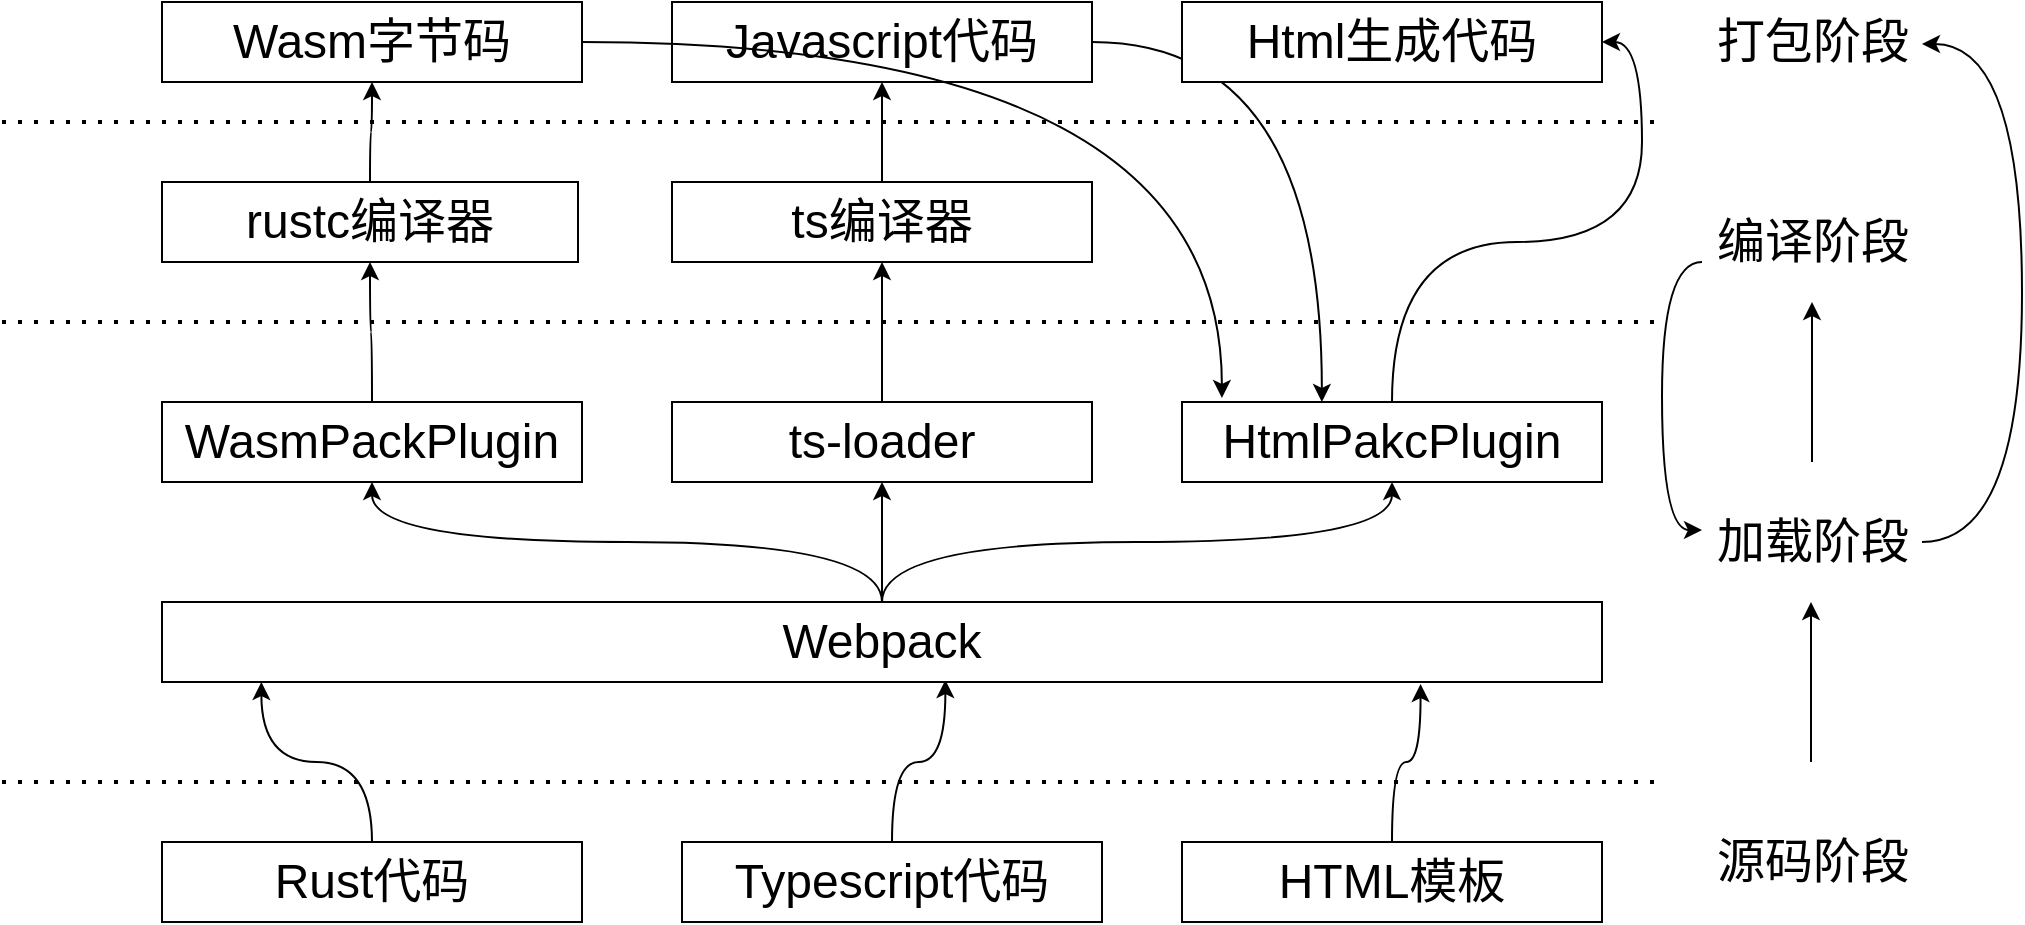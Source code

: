 <mxfile version="14.4.3" type="github">
  <diagram id="aUgEeTDkEXUp3sa-YZVu" name="Page-1">
    <mxGraphModel dx="1186" dy="707" grid="1" gridSize="10" guides="1" tooltips="1" connect="1" arrows="1" fold="1" page="1" pageScale="1" pageWidth="827" pageHeight="1169" math="0" shadow="0">
      <root>
        <mxCell id="0" />
        <mxCell id="1" parent="0" />
        <mxCell id="HjlAa8iH-TzIz_dnbYaD-38" style="edgeStyle=orthogonalEdgeStyle;curved=1;rounded=0;orthogonalLoop=1;jettySize=auto;html=1;entryX=0.069;entryY=1;entryDx=0;entryDy=0;entryPerimeter=0;" edge="1" parent="1" source="HjlAa8iH-TzIz_dnbYaD-1" target="HjlAa8iH-TzIz_dnbYaD-5">
          <mxGeometry relative="1" as="geometry" />
        </mxCell>
        <mxCell id="HjlAa8iH-TzIz_dnbYaD-1" value="&lt;font style=&quot;font-size: 24px&quot;&gt;Rust代码&lt;/font&gt;" style="rounded=0;whiteSpace=wrap;html=1;" vertex="1" parent="1">
          <mxGeometry x="150" y="550" width="210" height="40" as="geometry" />
        </mxCell>
        <mxCell id="HjlAa8iH-TzIz_dnbYaD-39" style="edgeStyle=orthogonalEdgeStyle;curved=1;rounded=0;orthogonalLoop=1;jettySize=auto;html=1;entryX=0.544;entryY=0.975;entryDx=0;entryDy=0;entryPerimeter=0;" edge="1" parent="1" source="HjlAa8iH-TzIz_dnbYaD-3" target="HjlAa8iH-TzIz_dnbYaD-5">
          <mxGeometry relative="1" as="geometry" />
        </mxCell>
        <mxCell id="HjlAa8iH-TzIz_dnbYaD-3" value="&lt;font style=&quot;font-size: 24px&quot;&gt;Typescript代码&lt;/font&gt;" style="rounded=0;whiteSpace=wrap;html=1;" vertex="1" parent="1">
          <mxGeometry x="410" y="550" width="210" height="40" as="geometry" />
        </mxCell>
        <mxCell id="HjlAa8iH-TzIz_dnbYaD-41" style="edgeStyle=orthogonalEdgeStyle;curved=1;rounded=0;orthogonalLoop=1;jettySize=auto;html=1;entryX=0.5;entryY=1;entryDx=0;entryDy=0;" edge="1" parent="1" source="HjlAa8iH-TzIz_dnbYaD-5" target="HjlAa8iH-TzIz_dnbYaD-26">
          <mxGeometry relative="1" as="geometry" />
        </mxCell>
        <mxCell id="HjlAa8iH-TzIz_dnbYaD-42" style="edgeStyle=orthogonalEdgeStyle;curved=1;rounded=0;orthogonalLoop=1;jettySize=auto;html=1;entryX=0.5;entryY=1;entryDx=0;entryDy=0;" edge="1" parent="1" source="HjlAa8iH-TzIz_dnbYaD-5" target="HjlAa8iH-TzIz_dnbYaD-27">
          <mxGeometry relative="1" as="geometry" />
        </mxCell>
        <mxCell id="HjlAa8iH-TzIz_dnbYaD-43" style="edgeStyle=orthogonalEdgeStyle;curved=1;rounded=0;orthogonalLoop=1;jettySize=auto;html=1;" edge="1" parent="1" source="HjlAa8iH-TzIz_dnbYaD-5" target="HjlAa8iH-TzIz_dnbYaD-29">
          <mxGeometry relative="1" as="geometry" />
        </mxCell>
        <mxCell id="HjlAa8iH-TzIz_dnbYaD-5" value="&lt;font style=&quot;font-size: 24px&quot;&gt;Webpack&lt;/font&gt;" style="rounded=0;whiteSpace=wrap;html=1;" vertex="1" parent="1">
          <mxGeometry x="150" y="430" width="720" height="40" as="geometry" />
        </mxCell>
        <mxCell id="HjlAa8iH-TzIz_dnbYaD-46" style="edgeStyle=orthogonalEdgeStyle;curved=1;rounded=0;orthogonalLoop=1;jettySize=auto;html=1;entryX=0.5;entryY=1;entryDx=0;entryDy=0;" edge="1" parent="1" source="HjlAa8iH-TzIz_dnbYaD-14" target="HjlAa8iH-TzIz_dnbYaD-33">
          <mxGeometry relative="1" as="geometry" />
        </mxCell>
        <mxCell id="HjlAa8iH-TzIz_dnbYaD-14" value="&lt;span style=&quot;font-size: 24px&quot;&gt;rustc编译器&lt;/span&gt;" style="rounded=0;whiteSpace=wrap;html=1;" vertex="1" parent="1">
          <mxGeometry x="150" y="220" width="208" height="40" as="geometry" />
        </mxCell>
        <mxCell id="HjlAa8iH-TzIz_dnbYaD-45" style="edgeStyle=orthogonalEdgeStyle;curved=1;rounded=0;orthogonalLoop=1;jettySize=auto;html=1;entryX=0.5;entryY=1;entryDx=0;entryDy=0;" edge="1" parent="1" source="HjlAa8iH-TzIz_dnbYaD-26" target="HjlAa8iH-TzIz_dnbYaD-14">
          <mxGeometry relative="1" as="geometry" />
        </mxCell>
        <mxCell id="HjlAa8iH-TzIz_dnbYaD-26" value="&lt;span style=&quot;font-size: 24px&quot;&gt;WasmPackPlugin&lt;/span&gt;" style="rounded=0;whiteSpace=wrap;html=1;" vertex="1" parent="1">
          <mxGeometry x="150" y="330" width="210" height="40" as="geometry" />
        </mxCell>
        <mxCell id="HjlAa8iH-TzIz_dnbYaD-44" style="edgeStyle=orthogonalEdgeStyle;curved=1;rounded=0;orthogonalLoop=1;jettySize=auto;html=1;entryX=0.5;entryY=1;entryDx=0;entryDy=0;" edge="1" parent="1" source="HjlAa8iH-TzIz_dnbYaD-27" target="HjlAa8iH-TzIz_dnbYaD-28">
          <mxGeometry relative="1" as="geometry" />
        </mxCell>
        <mxCell id="HjlAa8iH-TzIz_dnbYaD-27" value="&lt;span style=&quot;font-size: 24px&quot;&gt;ts-loader&lt;/span&gt;" style="rounded=0;whiteSpace=wrap;html=1;" vertex="1" parent="1">
          <mxGeometry x="405" y="330" width="210" height="40" as="geometry" />
        </mxCell>
        <mxCell id="HjlAa8iH-TzIz_dnbYaD-47" style="edgeStyle=orthogonalEdgeStyle;curved=1;rounded=0;orthogonalLoop=1;jettySize=auto;html=1;entryX=0.5;entryY=1;entryDx=0;entryDy=0;" edge="1" parent="1" source="HjlAa8iH-TzIz_dnbYaD-28" target="HjlAa8iH-TzIz_dnbYaD-32">
          <mxGeometry relative="1" as="geometry" />
        </mxCell>
        <mxCell id="HjlAa8iH-TzIz_dnbYaD-28" value="&lt;span style=&quot;font-size: 24px&quot;&gt;ts编译器&lt;/span&gt;" style="rounded=0;whiteSpace=wrap;html=1;" vertex="1" parent="1">
          <mxGeometry x="405" y="220" width="210" height="40" as="geometry" />
        </mxCell>
        <mxCell id="HjlAa8iH-TzIz_dnbYaD-52" style="edgeStyle=orthogonalEdgeStyle;curved=1;rounded=0;orthogonalLoop=1;jettySize=auto;html=1;entryX=1;entryY=0.5;entryDx=0;entryDy=0;" edge="1" parent="1" source="HjlAa8iH-TzIz_dnbYaD-29" target="HjlAa8iH-TzIz_dnbYaD-48">
          <mxGeometry relative="1" as="geometry" />
        </mxCell>
        <mxCell id="HjlAa8iH-TzIz_dnbYaD-29" value="&lt;span style=&quot;font-size: 24px&quot;&gt;HtmlPakcPlugin&lt;/span&gt;" style="rounded=0;whiteSpace=wrap;html=1;" vertex="1" parent="1">
          <mxGeometry x="660" y="330" width="210" height="40" as="geometry" />
        </mxCell>
        <mxCell id="HjlAa8iH-TzIz_dnbYaD-30" value="" style="endArrow=none;dashed=1;html=1;dashPattern=1 3;strokeWidth=2;" edge="1" parent="1">
          <mxGeometry width="50" height="50" relative="1" as="geometry">
            <mxPoint x="70" y="520" as="sourcePoint" />
            <mxPoint x="900" y="520" as="targetPoint" />
          </mxGeometry>
        </mxCell>
        <mxCell id="HjlAa8iH-TzIz_dnbYaD-31" value="" style="endArrow=none;dashed=1;html=1;dashPattern=1 3;strokeWidth=2;" edge="1" parent="1">
          <mxGeometry width="50" height="50" relative="1" as="geometry">
            <mxPoint x="70" y="290" as="sourcePoint" />
            <mxPoint x="900" y="290" as="targetPoint" />
          </mxGeometry>
        </mxCell>
        <mxCell id="HjlAa8iH-TzIz_dnbYaD-50" style="edgeStyle=orthogonalEdgeStyle;curved=1;rounded=0;orthogonalLoop=1;jettySize=auto;html=1;entryX=0.333;entryY=0;entryDx=0;entryDy=0;entryPerimeter=0;" edge="1" parent="1" source="HjlAa8iH-TzIz_dnbYaD-32" target="HjlAa8iH-TzIz_dnbYaD-29">
          <mxGeometry relative="1" as="geometry" />
        </mxCell>
        <mxCell id="HjlAa8iH-TzIz_dnbYaD-32" value="&lt;span style=&quot;font-size: 24px&quot;&gt;Javascript代码&lt;/span&gt;" style="rounded=0;whiteSpace=wrap;html=1;" vertex="1" parent="1">
          <mxGeometry x="405" y="130" width="210" height="40" as="geometry" />
        </mxCell>
        <mxCell id="HjlAa8iH-TzIz_dnbYaD-49" style="edgeStyle=orthogonalEdgeStyle;curved=1;rounded=0;orthogonalLoop=1;jettySize=auto;html=1;entryX=0.095;entryY=-0.05;entryDx=0;entryDy=0;entryPerimeter=0;" edge="1" parent="1" source="HjlAa8iH-TzIz_dnbYaD-33" target="HjlAa8iH-TzIz_dnbYaD-29">
          <mxGeometry relative="1" as="geometry" />
        </mxCell>
        <mxCell id="HjlAa8iH-TzIz_dnbYaD-33" value="&lt;span style=&quot;font-size: 24px&quot;&gt;Wasm字节码&lt;/span&gt;" style="rounded=0;whiteSpace=wrap;html=1;" vertex="1" parent="1">
          <mxGeometry x="150" y="130" width="210" height="40" as="geometry" />
        </mxCell>
        <mxCell id="HjlAa8iH-TzIz_dnbYaD-34" value="" style="endArrow=none;dashed=1;html=1;dashPattern=1 3;strokeWidth=2;" edge="1" parent="1">
          <mxGeometry width="50" height="50" relative="1" as="geometry">
            <mxPoint x="70" y="190" as="sourcePoint" />
            <mxPoint x="900" y="190" as="targetPoint" />
          </mxGeometry>
        </mxCell>
        <mxCell id="HjlAa8iH-TzIz_dnbYaD-40" style="edgeStyle=orthogonalEdgeStyle;curved=1;rounded=0;orthogonalLoop=1;jettySize=auto;html=1;entryX=0.874;entryY=1.025;entryDx=0;entryDy=0;entryPerimeter=0;" edge="1" parent="1" source="HjlAa8iH-TzIz_dnbYaD-35" target="HjlAa8iH-TzIz_dnbYaD-5">
          <mxGeometry relative="1" as="geometry" />
        </mxCell>
        <mxCell id="HjlAa8iH-TzIz_dnbYaD-35" value="&lt;span style=&quot;font-size: 24px&quot;&gt;HTML模板&lt;/span&gt;" style="rounded=0;whiteSpace=wrap;html=1;" vertex="1" parent="1">
          <mxGeometry x="660" y="550" width="210" height="40" as="geometry" />
        </mxCell>
        <mxCell id="HjlAa8iH-TzIz_dnbYaD-48" value="&lt;span style=&quot;font-size: 24px&quot;&gt;Html生成代码&lt;/span&gt;" style="rounded=0;whiteSpace=wrap;html=1;" vertex="1" parent="1">
          <mxGeometry x="660" y="130" width="210" height="40" as="geometry" />
        </mxCell>
        <mxCell id="HjlAa8iH-TzIz_dnbYaD-55" value="&lt;span style=&quot;font-size: 24px&quot;&gt;打包阶段&lt;/span&gt;" style="text;html=1;align=center;verticalAlign=middle;resizable=0;points=[];autosize=1;" vertex="1" parent="1">
          <mxGeometry x="920" y="140" width="110" height="20" as="geometry" />
        </mxCell>
        <mxCell id="HjlAa8iH-TzIz_dnbYaD-59" style="edgeStyle=orthogonalEdgeStyle;curved=1;rounded=0;orthogonalLoop=1;jettySize=auto;html=1;" edge="1" parent="1">
          <mxGeometry relative="1" as="geometry">
            <mxPoint x="975" y="280" as="targetPoint" />
            <mxPoint x="975" y="360" as="sourcePoint" />
          </mxGeometry>
        </mxCell>
        <mxCell id="HjlAa8iH-TzIz_dnbYaD-63" style="edgeStyle=orthogonalEdgeStyle;curved=1;rounded=0;orthogonalLoop=1;jettySize=auto;html=1;" edge="1" parent="1" source="HjlAa8iH-TzIz_dnbYaD-56">
          <mxGeometry relative="1" as="geometry">
            <mxPoint x="1030" y="151" as="targetPoint" />
            <Array as="points">
              <mxPoint x="1080" y="400" />
              <mxPoint x="1080" y="151" />
            </Array>
          </mxGeometry>
        </mxCell>
        <mxCell id="HjlAa8iH-TzIz_dnbYaD-56" value="&lt;font style=&quot;font-size: 24px&quot;&gt;加载阶段&lt;/font&gt;" style="text;html=1;align=center;verticalAlign=middle;resizable=0;points=[];autosize=1;" vertex="1" parent="1">
          <mxGeometry x="920" y="390" width="110" height="20" as="geometry" />
        </mxCell>
        <mxCell id="HjlAa8iH-TzIz_dnbYaD-57" value="&lt;span style=&quot;font-size: 24px&quot;&gt;源码阶段&lt;/span&gt;" style="text;html=1;align=center;verticalAlign=middle;resizable=0;points=[];autosize=1;" vertex="1" parent="1">
          <mxGeometry x="920" y="550" width="110" height="20" as="geometry" />
        </mxCell>
        <mxCell id="HjlAa8iH-TzIz_dnbYaD-62" style="edgeStyle=orthogonalEdgeStyle;curved=1;rounded=0;orthogonalLoop=1;jettySize=auto;html=1;" edge="1" parent="1" source="HjlAa8iH-TzIz_dnbYaD-58" target="HjlAa8iH-TzIz_dnbYaD-56">
          <mxGeometry relative="1" as="geometry">
            <Array as="points">
              <mxPoint x="900" y="260" />
              <mxPoint x="900" y="394" />
            </Array>
          </mxGeometry>
        </mxCell>
        <mxCell id="HjlAa8iH-TzIz_dnbYaD-58" value="&lt;span style=&quot;font-size: 24px&quot;&gt;编译阶段&lt;/span&gt;" style="text;html=1;align=center;verticalAlign=middle;resizable=0;points=[];autosize=1;" vertex="1" parent="1">
          <mxGeometry x="920" y="240" width="110" height="20" as="geometry" />
        </mxCell>
        <mxCell id="HjlAa8iH-TzIz_dnbYaD-60" style="edgeStyle=orthogonalEdgeStyle;curved=1;rounded=0;orthogonalLoop=1;jettySize=auto;html=1;" edge="1" parent="1">
          <mxGeometry relative="1" as="geometry">
            <mxPoint x="974.5" y="430" as="targetPoint" />
            <mxPoint x="974.5" y="510" as="sourcePoint" />
            <Array as="points">
              <mxPoint x="975" y="460" />
              <mxPoint x="975" y="460" />
            </Array>
          </mxGeometry>
        </mxCell>
      </root>
    </mxGraphModel>
  </diagram>
</mxfile>
